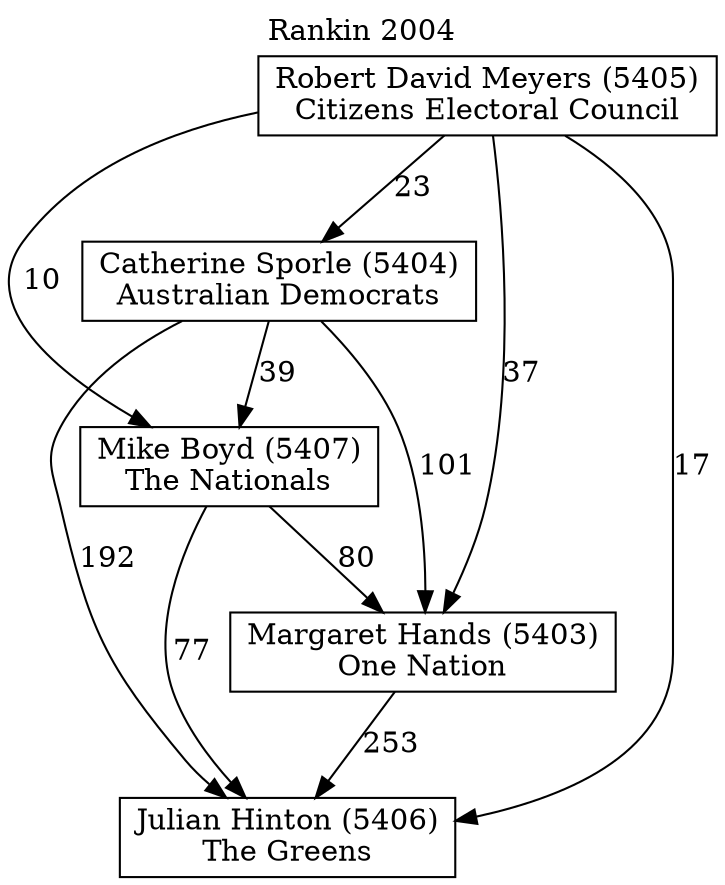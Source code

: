 // House preference flow
digraph "Julian Hinton (5406)_Rankin_2004" {
	graph [label="Rankin 2004" labelloc=t mclimit=10]
	node [shape=box]
	"Julian Hinton (5406)" [label="Julian Hinton (5406)
The Greens"]
	"Margaret Hands (5403)" [label="Margaret Hands (5403)
One Nation"]
	"Mike Boyd (5407)" [label="Mike Boyd (5407)
The Nationals"]
	"Catherine Sporle (5404)" [label="Catherine Sporle (5404)
Australian Democrats"]
	"Robert David Meyers (5405)" [label="Robert David Meyers (5405)
Citizens Electoral Council"]
	"Julian Hinton (5406)" [label="Julian Hinton (5406)
The Greens"]
	"Mike Boyd (5407)" [label="Mike Boyd (5407)
The Nationals"]
	"Catherine Sporle (5404)" [label="Catherine Sporle (5404)
Australian Democrats"]
	"Robert David Meyers (5405)" [label="Robert David Meyers (5405)
Citizens Electoral Council"]
	"Julian Hinton (5406)" [label="Julian Hinton (5406)
The Greens"]
	"Catherine Sporle (5404)" [label="Catherine Sporle (5404)
Australian Democrats"]
	"Robert David Meyers (5405)" [label="Robert David Meyers (5405)
Citizens Electoral Council"]
	"Julian Hinton (5406)" [label="Julian Hinton (5406)
The Greens"]
	"Robert David Meyers (5405)" [label="Robert David Meyers (5405)
Citizens Electoral Council"]
	"Robert David Meyers (5405)" [label="Robert David Meyers (5405)
Citizens Electoral Council"]
	"Catherine Sporle (5404)" [label="Catherine Sporle (5404)
Australian Democrats"]
	"Robert David Meyers (5405)" [label="Robert David Meyers (5405)
Citizens Electoral Council"]
	"Robert David Meyers (5405)" [label="Robert David Meyers (5405)
Citizens Electoral Council"]
	"Mike Boyd (5407)" [label="Mike Boyd (5407)
The Nationals"]
	"Catherine Sporle (5404)" [label="Catherine Sporle (5404)
Australian Democrats"]
	"Robert David Meyers (5405)" [label="Robert David Meyers (5405)
Citizens Electoral Council"]
	"Mike Boyd (5407)" [label="Mike Boyd (5407)
The Nationals"]
	"Robert David Meyers (5405)" [label="Robert David Meyers (5405)
Citizens Electoral Council"]
	"Robert David Meyers (5405)" [label="Robert David Meyers (5405)
Citizens Electoral Council"]
	"Catherine Sporle (5404)" [label="Catherine Sporle (5404)
Australian Democrats"]
	"Robert David Meyers (5405)" [label="Robert David Meyers (5405)
Citizens Electoral Council"]
	"Robert David Meyers (5405)" [label="Robert David Meyers (5405)
Citizens Electoral Council"]
	"Margaret Hands (5403)" [label="Margaret Hands (5403)
One Nation"]
	"Mike Boyd (5407)" [label="Mike Boyd (5407)
The Nationals"]
	"Catherine Sporle (5404)" [label="Catherine Sporle (5404)
Australian Democrats"]
	"Robert David Meyers (5405)" [label="Robert David Meyers (5405)
Citizens Electoral Council"]
	"Margaret Hands (5403)" [label="Margaret Hands (5403)
One Nation"]
	"Catherine Sporle (5404)" [label="Catherine Sporle (5404)
Australian Democrats"]
	"Robert David Meyers (5405)" [label="Robert David Meyers (5405)
Citizens Electoral Council"]
	"Margaret Hands (5403)" [label="Margaret Hands (5403)
One Nation"]
	"Robert David Meyers (5405)" [label="Robert David Meyers (5405)
Citizens Electoral Council"]
	"Robert David Meyers (5405)" [label="Robert David Meyers (5405)
Citizens Electoral Council"]
	"Catherine Sporle (5404)" [label="Catherine Sporle (5404)
Australian Democrats"]
	"Robert David Meyers (5405)" [label="Robert David Meyers (5405)
Citizens Electoral Council"]
	"Robert David Meyers (5405)" [label="Robert David Meyers (5405)
Citizens Electoral Council"]
	"Mike Boyd (5407)" [label="Mike Boyd (5407)
The Nationals"]
	"Catherine Sporle (5404)" [label="Catherine Sporle (5404)
Australian Democrats"]
	"Robert David Meyers (5405)" [label="Robert David Meyers (5405)
Citizens Electoral Council"]
	"Mike Boyd (5407)" [label="Mike Boyd (5407)
The Nationals"]
	"Robert David Meyers (5405)" [label="Robert David Meyers (5405)
Citizens Electoral Council"]
	"Robert David Meyers (5405)" [label="Robert David Meyers (5405)
Citizens Electoral Council"]
	"Catherine Sporle (5404)" [label="Catherine Sporle (5404)
Australian Democrats"]
	"Robert David Meyers (5405)" [label="Robert David Meyers (5405)
Citizens Electoral Council"]
	"Robert David Meyers (5405)" [label="Robert David Meyers (5405)
Citizens Electoral Council"]
	"Margaret Hands (5403)" -> "Julian Hinton (5406)" [label=253]
	"Mike Boyd (5407)" -> "Margaret Hands (5403)" [label=80]
	"Catherine Sporle (5404)" -> "Mike Boyd (5407)" [label=39]
	"Robert David Meyers (5405)" -> "Catherine Sporle (5404)" [label=23]
	"Mike Boyd (5407)" -> "Julian Hinton (5406)" [label=77]
	"Catherine Sporle (5404)" -> "Julian Hinton (5406)" [label=192]
	"Robert David Meyers (5405)" -> "Julian Hinton (5406)" [label=17]
	"Robert David Meyers (5405)" -> "Mike Boyd (5407)" [label=10]
	"Catherine Sporle (5404)" -> "Margaret Hands (5403)" [label=101]
	"Robert David Meyers (5405)" -> "Margaret Hands (5403)" [label=37]
}
